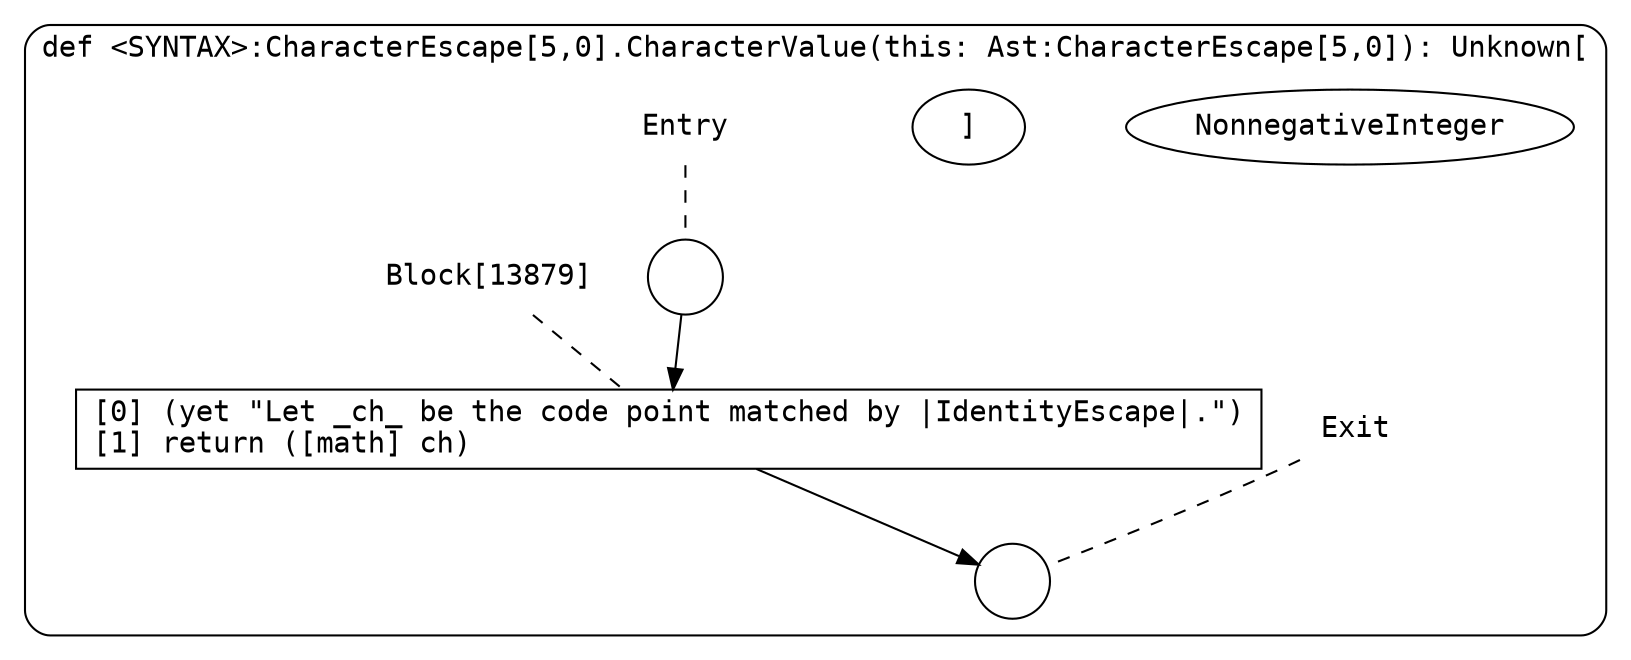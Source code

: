 digraph {
  graph [fontname = "Consolas"]
  node [fontname = "Consolas"]
  edge [fontname = "Consolas"]
  subgraph cluster2226 {
    label = "def <SYNTAX>:CharacterEscape[5,0].CharacterValue(this: Ast:CharacterEscape[5,0]): Unknown["NonnegativeInteger"]"
    style = rounded
    cluster2226_entry_name [shape=none, label=<<font color="black">Entry</font>>]
    cluster2226_entry_name -> cluster2226_entry [arrowhead=none, color="black", style=dashed]
    cluster2226_entry [shape=circle label=" " color="black" fillcolor="white" style=filled]
    cluster2226_entry -> node13879 [color="black"]
    cluster2226_exit_name [shape=none, label=<<font color="black">Exit</font>>]
    cluster2226_exit_name -> cluster2226_exit [arrowhead=none, color="black", style=dashed]
    cluster2226_exit [shape=circle label=" " color="black" fillcolor="white" style=filled]
    node13879_name [shape=none, label=<<font color="black">Block[13879]</font>>]
    node13879_name -> node13879 [arrowhead=none, color="black", style=dashed]
    node13879 [shape=box, label=<<font color="black">[0] (yet &quot;Let _ch_ be the code point matched by |IdentityEscape|.&quot;)<BR ALIGN="LEFT"/>[1] return ([math] ch)<BR ALIGN="LEFT"/></font>> color="black" fillcolor="white", style=filled]
    node13879 -> cluster2226_exit [color="black"]
  }
}